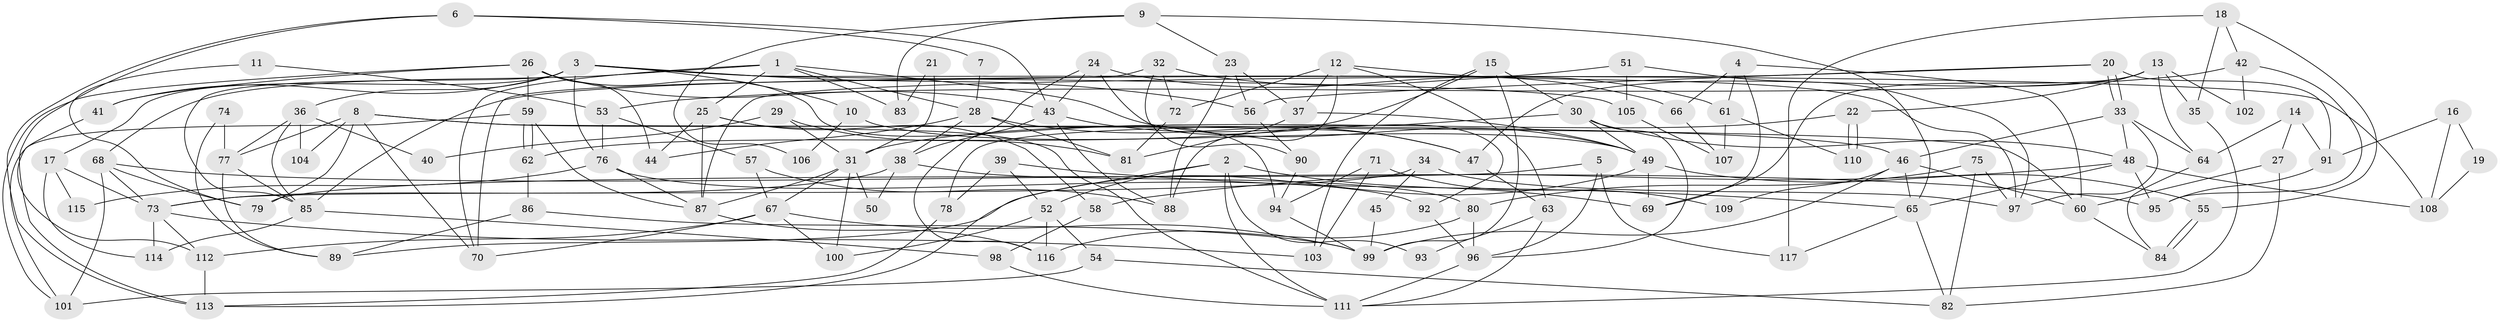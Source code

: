 // coarse degree distribution, {10: 0.04, 5: 0.13333333333333333, 4: 0.21333333333333335, 2: 0.12, 7: 0.10666666666666667, 3: 0.16, 6: 0.14666666666666667, 8: 0.08}
// Generated by graph-tools (version 1.1) at 2025/41/03/06/25 10:41:53]
// undirected, 117 vertices, 234 edges
graph export_dot {
graph [start="1"]
  node [color=gray90,style=filled];
  1;
  2;
  3;
  4;
  5;
  6;
  7;
  8;
  9;
  10;
  11;
  12;
  13;
  14;
  15;
  16;
  17;
  18;
  19;
  20;
  21;
  22;
  23;
  24;
  25;
  26;
  27;
  28;
  29;
  30;
  31;
  32;
  33;
  34;
  35;
  36;
  37;
  38;
  39;
  40;
  41;
  42;
  43;
  44;
  45;
  46;
  47;
  48;
  49;
  50;
  51;
  52;
  53;
  54;
  55;
  56;
  57;
  58;
  59;
  60;
  61;
  62;
  63;
  64;
  65;
  66;
  67;
  68;
  69;
  70;
  71;
  72;
  73;
  74;
  75;
  76;
  77;
  78;
  79;
  80;
  81;
  82;
  83;
  84;
  85;
  86;
  87;
  88;
  89;
  90;
  91;
  92;
  93;
  94;
  95;
  96;
  97;
  98;
  99;
  100;
  101;
  102;
  103;
  104;
  105;
  106;
  107;
  108;
  109;
  110;
  111;
  112;
  113;
  114;
  115;
  116;
  117;
  1 -- 25;
  1 -- 49;
  1 -- 28;
  1 -- 68;
  1 -- 70;
  1 -- 83;
  2 -- 111;
  2 -- 52;
  2 -- 69;
  2 -- 93;
  2 -- 113;
  3 -- 41;
  3 -- 85;
  3 -- 10;
  3 -- 17;
  3 -- 36;
  3 -- 56;
  3 -- 76;
  3 -- 105;
  3 -- 108;
  4 -- 66;
  4 -- 60;
  4 -- 61;
  4 -- 69;
  5 -- 96;
  5 -- 117;
  5 -- 79;
  6 -- 43;
  6 -- 113;
  6 -- 113;
  6 -- 7;
  7 -- 28;
  8 -- 79;
  8 -- 70;
  8 -- 46;
  8 -- 60;
  8 -- 77;
  8 -- 104;
  9 -- 65;
  9 -- 23;
  9 -- 83;
  9 -- 106;
  10 -- 49;
  10 -- 106;
  11 -- 53;
  11 -- 79;
  12 -- 37;
  12 -- 63;
  12 -- 72;
  12 -- 88;
  12 -- 97;
  13 -- 69;
  13 -- 22;
  13 -- 35;
  13 -- 47;
  13 -- 64;
  13 -- 102;
  14 -- 91;
  14 -- 64;
  14 -- 27;
  15 -- 99;
  15 -- 30;
  15 -- 62;
  15 -- 103;
  16 -- 108;
  16 -- 91;
  16 -- 19;
  17 -- 114;
  17 -- 73;
  17 -- 115;
  18 -- 55;
  18 -- 35;
  18 -- 42;
  18 -- 117;
  19 -- 108;
  20 -- 33;
  20 -- 33;
  20 -- 56;
  20 -- 85;
  20 -- 91;
  21 -- 83;
  21 -- 31;
  22 -- 31;
  22 -- 110;
  22 -- 110;
  23 -- 37;
  23 -- 88;
  23 -- 56;
  24 -- 43;
  24 -- 92;
  24 -- 38;
  24 -- 66;
  25 -- 87;
  25 -- 111;
  25 -- 44;
  25 -- 58;
  26 -- 101;
  26 -- 44;
  26 -- 41;
  26 -- 43;
  26 -- 59;
  26 -- 94;
  27 -- 60;
  27 -- 82;
  28 -- 38;
  28 -- 44;
  28 -- 47;
  28 -- 81;
  29 -- 81;
  29 -- 31;
  29 -- 40;
  30 -- 48;
  30 -- 78;
  30 -- 49;
  30 -- 96;
  31 -- 67;
  31 -- 87;
  31 -- 50;
  31 -- 100;
  32 -- 70;
  32 -- 90;
  32 -- 61;
  32 -- 72;
  33 -- 64;
  33 -- 46;
  33 -- 48;
  33 -- 97;
  34 -- 73;
  34 -- 97;
  34 -- 45;
  35 -- 111;
  36 -- 77;
  36 -- 40;
  36 -- 85;
  36 -- 104;
  37 -- 81;
  37 -- 49;
  38 -- 80;
  38 -- 50;
  38 -- 73;
  39 -- 52;
  39 -- 65;
  39 -- 78;
  41 -- 112;
  42 -- 53;
  42 -- 95;
  42 -- 102;
  43 -- 47;
  43 -- 88;
  43 -- 116;
  45 -- 99;
  46 -- 60;
  46 -- 65;
  46 -- 99;
  46 -- 109;
  47 -- 63;
  48 -- 95;
  48 -- 58;
  48 -- 65;
  48 -- 108;
  49 -- 69;
  49 -- 55;
  49 -- 89;
  51 -- 87;
  51 -- 97;
  51 -- 105;
  52 -- 100;
  52 -- 54;
  52 -- 116;
  53 -- 57;
  53 -- 76;
  54 -- 82;
  54 -- 101;
  55 -- 84;
  55 -- 84;
  56 -- 90;
  57 -- 67;
  57 -- 88;
  58 -- 98;
  59 -- 62;
  59 -- 62;
  59 -- 87;
  59 -- 101;
  60 -- 84;
  61 -- 107;
  61 -- 110;
  62 -- 86;
  63 -- 111;
  63 -- 93;
  64 -- 84;
  65 -- 82;
  65 -- 117;
  66 -- 107;
  67 -- 112;
  67 -- 99;
  67 -- 70;
  67 -- 100;
  68 -- 73;
  68 -- 79;
  68 -- 95;
  68 -- 101;
  71 -- 94;
  71 -- 103;
  71 -- 109;
  72 -- 81;
  73 -- 103;
  73 -- 112;
  73 -- 114;
  74 -- 77;
  74 -- 89;
  75 -- 97;
  75 -- 82;
  75 -- 80;
  76 -- 87;
  76 -- 92;
  76 -- 115;
  77 -- 85;
  77 -- 89;
  78 -- 113;
  80 -- 116;
  80 -- 96;
  85 -- 98;
  85 -- 114;
  86 -- 89;
  86 -- 99;
  87 -- 116;
  90 -- 94;
  91 -- 95;
  92 -- 96;
  94 -- 99;
  96 -- 111;
  98 -- 111;
  105 -- 107;
  112 -- 113;
}
